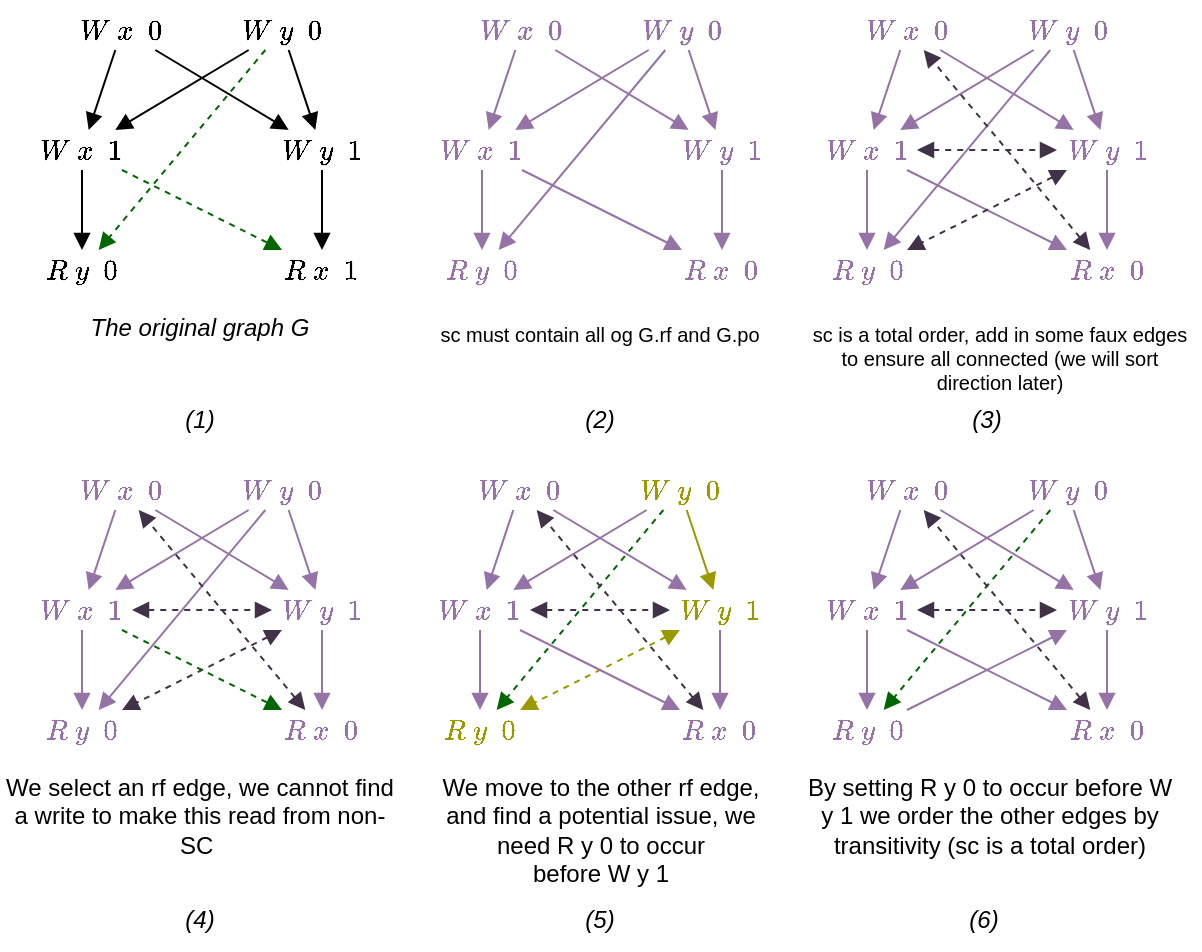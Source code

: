 <mxfile version="20.3.0" type="device"><diagram id="wdNFA4ffitiPlV8J-DVR" name="Page-1"><mxGraphModel dx="1296" dy="1219" grid="1" gridSize="10" guides="1" tooltips="1" connect="1" arrows="1" fold="1" page="1" pageScale="1" pageWidth="827" pageHeight="1169" math="1" shadow="0"><root><mxCell id="0"/><mxCell id="1" parent="0"/><mxCell id="_H23SA7SqU_7izwhEr6j-1" style="rounded=0;orthogonalLoop=1;jettySize=auto;html=1;endArrow=block;endFill=1;" edge="1" parent="1" source="_H23SA7SqU_7izwhEr6j-3" target="_H23SA7SqU_7izwhEr6j-10"><mxGeometry relative="1" as="geometry"/></mxCell><mxCell id="_H23SA7SqU_7izwhEr6j-2" style="edgeStyle=none;rounded=0;orthogonalLoop=1;jettySize=auto;html=1;endArrow=block;endFill=1;" edge="1" parent="1" source="_H23SA7SqU_7izwhEr6j-3" target="_H23SA7SqU_7izwhEr6j-12"><mxGeometry relative="1" as="geometry"/></mxCell><mxCell id="_H23SA7SqU_7izwhEr6j-3" value="$$W \ x \ \ 0$$" style="text;html=1;strokeColor=none;fillColor=none;align=center;verticalAlign=middle;whiteSpace=wrap;rounded=0;" vertex="1" parent="1"><mxGeometry x="276" y="180" width="50" height="20" as="geometry"/></mxCell><mxCell id="_H23SA7SqU_7izwhEr6j-4" style="edgeStyle=none;rounded=0;orthogonalLoop=1;jettySize=auto;html=1;endArrow=block;endFill=1;" edge="1" parent="1" source="_H23SA7SqU_7izwhEr6j-7" target="_H23SA7SqU_7izwhEr6j-12"><mxGeometry relative="1" as="geometry"/></mxCell><mxCell id="_H23SA7SqU_7izwhEr6j-5" style="edgeStyle=none;rounded=0;orthogonalLoop=1;jettySize=auto;html=1;endArrow=block;endFill=1;" edge="1" parent="1" source="_H23SA7SqU_7izwhEr6j-7" target="_H23SA7SqU_7izwhEr6j-10"><mxGeometry relative="1" as="geometry"/></mxCell><mxCell id="_H23SA7SqU_7izwhEr6j-6" style="edgeStyle=none;rounded=0;orthogonalLoop=1;jettySize=auto;html=1;strokeColor=#006600;strokeWidth=1;endArrow=block;endFill=1;endSize=6;dashed=1;" edge="1" parent="1" source="_H23SA7SqU_7izwhEr6j-7" target="_H23SA7SqU_7izwhEr6j-13"><mxGeometry relative="1" as="geometry"/></mxCell><mxCell id="_H23SA7SqU_7izwhEr6j-7" value="$$W \ y \ \ 0$$" style="text;html=1;strokeColor=none;fillColor=none;align=center;verticalAlign=middle;whiteSpace=wrap;rounded=0;" vertex="1" parent="1"><mxGeometry x="356" y="180" width="50" height="20" as="geometry"/></mxCell><mxCell id="_H23SA7SqU_7izwhEr6j-8" style="edgeStyle=none;rounded=0;orthogonalLoop=1;jettySize=auto;html=1;exitX=0.5;exitY=1;exitDx=0;exitDy=0;endArrow=block;endFill=1;" edge="1" parent="1" source="_H23SA7SqU_7izwhEr6j-10" target="_H23SA7SqU_7izwhEr6j-13"><mxGeometry relative="1" as="geometry"/></mxCell><mxCell id="_H23SA7SqU_7izwhEr6j-9" style="edgeStyle=none;rounded=0;orthogonalLoop=1;jettySize=auto;html=1;strokeColor=#006600;strokeWidth=1;endArrow=block;endFill=1;endSize=6;dashed=1;" edge="1" parent="1" source="_H23SA7SqU_7izwhEr6j-10" target="_H23SA7SqU_7izwhEr6j-14"><mxGeometry relative="1" as="geometry"/></mxCell><mxCell id="_H23SA7SqU_7izwhEr6j-10" value="$$W \ x \ \ 1$$" style="text;html=1;strokeColor=none;fillColor=none;align=center;verticalAlign=middle;whiteSpace=wrap;rounded=0;" vertex="1" parent="1"><mxGeometry x="256" y="240" width="50" height="20" as="geometry"/></mxCell><mxCell id="_H23SA7SqU_7izwhEr6j-11" style="edgeStyle=none;rounded=0;orthogonalLoop=1;jettySize=auto;html=1;exitX=0.5;exitY=1;exitDx=0;exitDy=0;endArrow=block;endFill=1;" edge="1" parent="1" source="_H23SA7SqU_7izwhEr6j-12" target="_H23SA7SqU_7izwhEr6j-14"><mxGeometry relative="1" as="geometry"/></mxCell><mxCell id="_H23SA7SqU_7izwhEr6j-12" value="$$W \ y \ \ 1$$" style="text;html=1;strokeColor=none;fillColor=none;align=center;verticalAlign=middle;whiteSpace=wrap;rounded=0;" vertex="1" parent="1"><mxGeometry x="376" y="240" width="50" height="20" as="geometry"/></mxCell><mxCell id="_H23SA7SqU_7izwhEr6j-13" value="$$R \ y \ \ 0$$" style="text;html=1;strokeColor=none;fillColor=none;align=center;verticalAlign=middle;whiteSpace=wrap;rounded=0;" vertex="1" parent="1"><mxGeometry x="256" y="300" width="50" height="20" as="geometry"/></mxCell><mxCell id="_H23SA7SqU_7izwhEr6j-14" value="$$R \ x \ \ 1$$" style="text;html=1;strokeColor=none;fillColor=none;align=center;verticalAlign=middle;whiteSpace=wrap;rounded=0;" vertex="1" parent="1"><mxGeometry x="376" y="300" width="50" height="20" as="geometry"/></mxCell><mxCell id="_H23SA7SqU_7izwhEr6j-15" style="rounded=0;orthogonalLoop=1;jettySize=auto;html=1;endArrow=block;endFill=1;fillColor=#e1d5e7;strokeColor=#9673a6;" edge="1" parent="1" source="_H23SA7SqU_7izwhEr6j-17" target="_H23SA7SqU_7izwhEr6j-22"><mxGeometry relative="1" as="geometry"/></mxCell><mxCell id="_H23SA7SqU_7izwhEr6j-16" style="edgeStyle=none;rounded=0;orthogonalLoop=1;jettySize=auto;html=1;endArrow=block;endFill=1;fillColor=#e1d5e7;strokeColor=#9673a6;" edge="1" parent="1" source="_H23SA7SqU_7izwhEr6j-17" target="_H23SA7SqU_7izwhEr6j-24"><mxGeometry relative="1" as="geometry"/></mxCell><mxCell id="_H23SA7SqU_7izwhEr6j-17" value="$$W \ x \ \ 0$$" style="text;html=1;strokeColor=none;fillColor=none;align=center;verticalAlign=middle;whiteSpace=wrap;rounded=0;" vertex="1" parent="1"><mxGeometry x="476" y="180" width="50" height="20" as="geometry"/></mxCell><mxCell id="_H23SA7SqU_7izwhEr6j-18" style="edgeStyle=none;rounded=0;orthogonalLoop=1;jettySize=auto;html=1;endArrow=block;endFill=1;fillColor=#e1d5e7;strokeColor=#9673a6;" edge="1" parent="1" source="_H23SA7SqU_7izwhEr6j-20" target="_H23SA7SqU_7izwhEr6j-24"><mxGeometry relative="1" as="geometry"/></mxCell><mxCell id="_H23SA7SqU_7izwhEr6j-19" style="edgeStyle=none;rounded=0;orthogonalLoop=1;jettySize=auto;html=1;endArrow=block;endFill=1;fillColor=#e1d5e7;strokeColor=#9673a6;" edge="1" parent="1" source="_H23SA7SqU_7izwhEr6j-20" target="_H23SA7SqU_7izwhEr6j-22"><mxGeometry relative="1" as="geometry"/></mxCell><mxCell id="_H23SA7SqU_7izwhEr6j-20" value="$$W \ y \ \ 0$$" style="text;html=1;strokeColor=none;fillColor=none;align=center;verticalAlign=middle;whiteSpace=wrap;rounded=0;" vertex="1" parent="1"><mxGeometry x="556" y="180" width="50" height="20" as="geometry"/></mxCell><mxCell id="_H23SA7SqU_7izwhEr6j-21" style="edgeStyle=none;rounded=0;orthogonalLoop=1;jettySize=auto;html=1;exitX=0.5;exitY=1;exitDx=0;exitDy=0;endArrow=block;endFill=1;fillColor=#e1d5e7;strokeColor=#9673a6;" edge="1" parent="1" source="_H23SA7SqU_7izwhEr6j-22" target="_H23SA7SqU_7izwhEr6j-25"><mxGeometry relative="1" as="geometry"/></mxCell><mxCell id="_H23SA7SqU_7izwhEr6j-22" value="$$W \ x \ \ 1$$" style="text;html=1;strokeColor=none;fillColor=none;align=center;verticalAlign=middle;whiteSpace=wrap;rounded=0;fontColor=#9673A6;" vertex="1" parent="1"><mxGeometry x="456" y="240" width="50" height="20" as="geometry"/></mxCell><mxCell id="_H23SA7SqU_7izwhEr6j-23" style="edgeStyle=none;rounded=0;orthogonalLoop=1;jettySize=auto;html=1;exitX=0.5;exitY=1;exitDx=0;exitDy=0;endArrow=block;endFill=1;fillColor=#e1d5e7;strokeColor=#9673a6;" edge="1" parent="1" source="_H23SA7SqU_7izwhEr6j-24" target="_H23SA7SqU_7izwhEr6j-26"><mxGeometry relative="1" as="geometry"/></mxCell><mxCell id="_H23SA7SqU_7izwhEr6j-24" value="$$W \ y \ \ 1$$" style="text;html=1;strokeColor=none;fillColor=none;align=center;verticalAlign=middle;whiteSpace=wrap;rounded=0;fontColor=#9673A6;" vertex="1" parent="1"><mxGeometry x="576" y="240" width="50" height="20" as="geometry"/></mxCell><mxCell id="_H23SA7SqU_7izwhEr6j-25" value="$$R \ y \ \ 0$$" style="text;html=1;strokeColor=none;fillColor=none;align=center;verticalAlign=middle;whiteSpace=wrap;rounded=0;fontColor=#9673A6;" vertex="1" parent="1"><mxGeometry x="456" y="300" width="50" height="20" as="geometry"/></mxCell><mxCell id="_H23SA7SqU_7izwhEr6j-26" value="$$R \ x \ \ 0$$" style="text;html=1;strokeColor=none;fillColor=none;align=center;verticalAlign=middle;whiteSpace=wrap;rounded=0;fontColor=#9673A6;" vertex="1" parent="1"><mxGeometry x="576" y="300" width="50" height="20" as="geometry"/></mxCell><mxCell id="_H23SA7SqU_7izwhEr6j-27" style="edgeStyle=none;rounded=0;orthogonalLoop=1;jettySize=auto;html=1;endArrow=block;endFill=1;fillColor=#e1d5e7;strokeColor=#9673a6;" edge="1" parent="1" source="_H23SA7SqU_7izwhEr6j-20" target="_H23SA7SqU_7izwhEr6j-25"><mxGeometry relative="1" as="geometry"><mxPoint x="411" y="270" as="sourcePoint"/><mxPoint x="411" y="310" as="targetPoint"/></mxGeometry></mxCell><mxCell id="_H23SA7SqU_7izwhEr6j-28" style="edgeStyle=none;rounded=0;orthogonalLoop=1;jettySize=auto;html=1;endArrow=block;endFill=1;fillColor=#e1d5e7;strokeColor=#9673a6;" edge="1" parent="1" source="_H23SA7SqU_7izwhEr6j-22" target="_H23SA7SqU_7izwhEr6j-26"><mxGeometry relative="1" as="geometry"><mxPoint x="582.667" y="210" as="sourcePoint"/><mxPoint x="499.333" y="310" as="targetPoint"/></mxGeometry></mxCell><mxCell id="_H23SA7SqU_7izwhEr6j-29" style="rounded=0;orthogonalLoop=1;jettySize=auto;html=1;endArrow=block;endFill=1;fillColor=#e1d5e7;strokeColor=#9673a6;" edge="1" parent="1" source="_H23SA7SqU_7izwhEr6j-31" target="_H23SA7SqU_7izwhEr6j-36"><mxGeometry relative="1" as="geometry"/></mxCell><mxCell id="_H23SA7SqU_7izwhEr6j-30" style="edgeStyle=none;rounded=0;orthogonalLoop=1;jettySize=auto;html=1;endArrow=block;endFill=1;fillColor=#e1d5e7;strokeColor=#9673a6;" edge="1" parent="1" source="_H23SA7SqU_7izwhEr6j-31" target="_H23SA7SqU_7izwhEr6j-38"><mxGeometry relative="1" as="geometry"/></mxCell><mxCell id="_H23SA7SqU_7izwhEr6j-31" value="$$W \ x \ \ 0$$" style="text;html=1;strokeColor=none;fillColor=none;align=center;verticalAlign=middle;whiteSpace=wrap;rounded=0;fontColor=#9673A6;" vertex="1" parent="1"><mxGeometry x="668.5" y="180" width="50" height="20" as="geometry"/></mxCell><mxCell id="_H23SA7SqU_7izwhEr6j-32" style="edgeStyle=none;rounded=0;orthogonalLoop=1;jettySize=auto;html=1;endArrow=block;endFill=1;fillColor=#e1d5e7;strokeColor=#9673a6;" edge="1" parent="1" source="_H23SA7SqU_7izwhEr6j-34" target="_H23SA7SqU_7izwhEr6j-38"><mxGeometry relative="1" as="geometry"/></mxCell><mxCell id="_H23SA7SqU_7izwhEr6j-33" style="edgeStyle=none;rounded=0;orthogonalLoop=1;jettySize=auto;html=1;endArrow=block;endFill=1;fillColor=#e1d5e7;strokeColor=#9673a6;" edge="1" parent="1" source="_H23SA7SqU_7izwhEr6j-34" target="_H23SA7SqU_7izwhEr6j-36"><mxGeometry relative="1" as="geometry"/></mxCell><mxCell id="_H23SA7SqU_7izwhEr6j-34" value="$$W \ y \ \ 0$$" style="text;html=1;strokeColor=none;fillColor=none;align=center;verticalAlign=middle;whiteSpace=wrap;rounded=0;fontColor=#9673A6;" vertex="1" parent="1"><mxGeometry x="748.5" y="180" width="50" height="20" as="geometry"/></mxCell><mxCell id="_H23SA7SqU_7izwhEr6j-35" style="edgeStyle=none;rounded=0;orthogonalLoop=1;jettySize=auto;html=1;exitX=0.5;exitY=1;exitDx=0;exitDy=0;endArrow=block;endFill=1;fillColor=#e1d5e7;strokeColor=#9673a6;" edge="1" parent="1" source="_H23SA7SqU_7izwhEr6j-36" target="_H23SA7SqU_7izwhEr6j-39"><mxGeometry relative="1" as="geometry"/></mxCell><mxCell id="_H23SA7SqU_7izwhEr6j-36" value="$$W \ x \ \ 1$$" style="text;html=1;strokeColor=none;fillColor=none;align=center;verticalAlign=middle;whiteSpace=wrap;rounded=0;fontColor=#9673A6;" vertex="1" parent="1"><mxGeometry x="648.5" y="240" width="50" height="20" as="geometry"/></mxCell><mxCell id="_H23SA7SqU_7izwhEr6j-37" style="edgeStyle=none;rounded=0;orthogonalLoop=1;jettySize=auto;html=1;exitX=0.5;exitY=1;exitDx=0;exitDy=0;endArrow=block;endFill=1;fillColor=#e1d5e7;strokeColor=#9673a6;" edge="1" parent="1" source="_H23SA7SqU_7izwhEr6j-38" target="_H23SA7SqU_7izwhEr6j-40"><mxGeometry relative="1" as="geometry"/></mxCell><mxCell id="_H23SA7SqU_7izwhEr6j-38" value="$$W \ y \ \ 1$$" style="text;html=1;strokeColor=none;fillColor=none;align=center;verticalAlign=middle;whiteSpace=wrap;rounded=0;fontColor=#9673A6;" vertex="1" parent="1"><mxGeometry x="768.5" y="240" width="50" height="20" as="geometry"/></mxCell><mxCell id="_H23SA7SqU_7izwhEr6j-39" value="$$R \ y \ \ 0$$" style="text;html=1;strokeColor=none;fillColor=none;align=center;verticalAlign=middle;whiteSpace=wrap;rounded=0;fontColor=#9673A6;" vertex="1" parent="1"><mxGeometry x="648.5" y="300" width="50" height="20" as="geometry"/></mxCell><mxCell id="_H23SA7SqU_7izwhEr6j-40" value="$$R \ x \ \ 0$$" style="text;html=1;strokeColor=none;fillColor=none;align=center;verticalAlign=middle;whiteSpace=wrap;rounded=0;fontColor=#9673A6;" vertex="1" parent="1"><mxGeometry x="768.5" y="300" width="50" height="20" as="geometry"/></mxCell><mxCell id="_H23SA7SqU_7izwhEr6j-41" style="edgeStyle=none;rounded=0;orthogonalLoop=1;jettySize=auto;html=1;endArrow=block;endFill=1;fillColor=#e1d5e7;strokeColor=#9673a6;" edge="1" parent="1" source="_H23SA7SqU_7izwhEr6j-34" target="_H23SA7SqU_7izwhEr6j-39"><mxGeometry relative="1" as="geometry"><mxPoint x="603.5" y="270" as="sourcePoint"/><mxPoint x="603.5" y="310" as="targetPoint"/></mxGeometry></mxCell><mxCell id="_H23SA7SqU_7izwhEr6j-42" style="edgeStyle=none;rounded=0;orthogonalLoop=1;jettySize=auto;html=1;endArrow=block;endFill=1;fillColor=#e1d5e7;strokeColor=#9673a6;" edge="1" parent="1" source="_H23SA7SqU_7izwhEr6j-36" target="_H23SA7SqU_7izwhEr6j-40"><mxGeometry relative="1" as="geometry"><mxPoint x="775.167" y="210" as="sourcePoint"/><mxPoint x="691.833" y="310" as="targetPoint"/></mxGeometry></mxCell><mxCell id="_H23SA7SqU_7izwhEr6j-43" style="edgeStyle=none;rounded=0;orthogonalLoop=1;jettySize=auto;html=1;endArrow=block;endFill=1;fillColor=#e1d5e7;strokeColor=#413247;exitX=1;exitY=0.5;exitDx=0;exitDy=0;entryX=0;entryY=0.5;entryDx=0;entryDy=0;startArrow=block;startFill=1;dashed=1;" edge="1" parent="1" source="_H23SA7SqU_7izwhEr6j-36" target="_H23SA7SqU_7izwhEr6j-38"><mxGeometry relative="1" as="geometry"><mxPoint x="775.167" y="210" as="sourcePoint"/><mxPoint x="691.833" y="310" as="targetPoint"/></mxGeometry></mxCell><mxCell id="_H23SA7SqU_7izwhEr6j-45" style="edgeStyle=none;rounded=0;orthogonalLoop=1;jettySize=auto;html=1;endArrow=block;endFill=1;fillColor=#e1d5e7;strokeColor=#413247;startArrow=block;startFill=1;dashed=1;" edge="1" parent="1" source="_H23SA7SqU_7izwhEr6j-38" target="_H23SA7SqU_7izwhEr6j-39"><mxGeometry relative="1" as="geometry"><mxPoint x="703.5" y="270" as="sourcePoint"/><mxPoint x="738.5" y="340" as="targetPoint"/></mxGeometry></mxCell><mxCell id="_H23SA7SqU_7izwhEr6j-47" style="edgeStyle=none;rounded=0;orthogonalLoop=1;jettySize=auto;html=1;endArrow=block;endFill=1;fillColor=#e1d5e7;strokeColor=#413247;startArrow=block;startFill=1;dashed=1;" edge="1" parent="1" source="_H23SA7SqU_7izwhEr6j-40" target="_H23SA7SqU_7izwhEr6j-31"><mxGeometry relative="1" as="geometry"><mxPoint x="783.5" y="270" as="sourcePoint"/><mxPoint x="703.5" y="310" as="targetPoint"/></mxGeometry></mxCell><mxCell id="_H23SA7SqU_7izwhEr6j-48" style="rounded=0;orthogonalLoop=1;jettySize=auto;html=1;endArrow=block;endFill=1;fillColor=#e1d5e7;strokeColor=#9673a6;" edge="1" parent="1" source="_H23SA7SqU_7izwhEr6j-50" target="_H23SA7SqU_7izwhEr6j-55"><mxGeometry relative="1" as="geometry"/></mxCell><mxCell id="_H23SA7SqU_7izwhEr6j-49" style="edgeStyle=none;rounded=0;orthogonalLoop=1;jettySize=auto;html=1;endArrow=block;endFill=1;fillColor=#e1d5e7;strokeColor=#9673a6;" edge="1" parent="1" source="_H23SA7SqU_7izwhEr6j-50" target="_H23SA7SqU_7izwhEr6j-57"><mxGeometry relative="1" as="geometry"/></mxCell><mxCell id="_H23SA7SqU_7izwhEr6j-50" value="$$W \ x \ \ 0$$" style="text;html=1;strokeColor=none;fillColor=none;align=center;verticalAlign=middle;whiteSpace=wrap;rounded=0;fontColor=#9673A6;" vertex="1" parent="1"><mxGeometry x="276" y="410" width="50" height="20" as="geometry"/></mxCell><mxCell id="_H23SA7SqU_7izwhEr6j-51" style="edgeStyle=none;rounded=0;orthogonalLoop=1;jettySize=auto;html=1;endArrow=block;endFill=1;fillColor=#e1d5e7;strokeColor=#9673a6;" edge="1" parent="1" source="_H23SA7SqU_7izwhEr6j-53" target="_H23SA7SqU_7izwhEr6j-57"><mxGeometry relative="1" as="geometry"/></mxCell><mxCell id="_H23SA7SqU_7izwhEr6j-52" style="edgeStyle=none;rounded=0;orthogonalLoop=1;jettySize=auto;html=1;endArrow=block;endFill=1;fillColor=#e1d5e7;strokeColor=#9673a6;" edge="1" parent="1" source="_H23SA7SqU_7izwhEr6j-53" target="_H23SA7SqU_7izwhEr6j-55"><mxGeometry relative="1" as="geometry"/></mxCell><mxCell id="_H23SA7SqU_7izwhEr6j-53" value="$$W \ y \ \ 0$$" style="text;html=1;strokeColor=none;fillColor=none;align=center;verticalAlign=middle;whiteSpace=wrap;rounded=0;fontColor=#9673A6;" vertex="1" parent="1"><mxGeometry x="356" y="410" width="50" height="20" as="geometry"/></mxCell><mxCell id="_H23SA7SqU_7izwhEr6j-54" style="edgeStyle=none;rounded=0;orthogonalLoop=1;jettySize=auto;html=1;exitX=0.5;exitY=1;exitDx=0;exitDy=0;endArrow=block;endFill=1;fillColor=#e1d5e7;strokeColor=#9673a6;" edge="1" parent="1" source="_H23SA7SqU_7izwhEr6j-55" target="_H23SA7SqU_7izwhEr6j-58"><mxGeometry relative="1" as="geometry"/></mxCell><mxCell id="_H23SA7SqU_7izwhEr6j-55" value="$$W \ x \ \ 1$$" style="text;html=1;strokeColor=none;fillColor=none;align=center;verticalAlign=middle;whiteSpace=wrap;rounded=0;fontColor=#9673A6;" vertex="1" parent="1"><mxGeometry x="256" y="470" width="50" height="20" as="geometry"/></mxCell><mxCell id="_H23SA7SqU_7izwhEr6j-56" style="edgeStyle=none;rounded=0;orthogonalLoop=1;jettySize=auto;html=1;exitX=0.5;exitY=1;exitDx=0;exitDy=0;endArrow=block;endFill=1;fillColor=#e1d5e7;strokeColor=#9673a6;" edge="1" parent="1" source="_H23SA7SqU_7izwhEr6j-57" target="_H23SA7SqU_7izwhEr6j-59"><mxGeometry relative="1" as="geometry"/></mxCell><mxCell id="_H23SA7SqU_7izwhEr6j-57" value="$$W \ y \ \ 1$$" style="text;html=1;strokeColor=none;fillColor=none;align=center;verticalAlign=middle;whiteSpace=wrap;rounded=0;fontColor=#9673A6;" vertex="1" parent="1"><mxGeometry x="376" y="470" width="50" height="20" as="geometry"/></mxCell><mxCell id="_H23SA7SqU_7izwhEr6j-58" value="$$R \ y \ \ 0$$" style="text;html=1;strokeColor=none;fillColor=none;align=center;verticalAlign=middle;whiteSpace=wrap;rounded=0;fontColor=#9673A6;" vertex="1" parent="1"><mxGeometry x="256" y="530" width="50" height="20" as="geometry"/></mxCell><mxCell id="_H23SA7SqU_7izwhEr6j-59" value="$$R \ x \ \ 0$$" style="text;html=1;strokeColor=none;fillColor=none;align=center;verticalAlign=middle;whiteSpace=wrap;rounded=0;fontColor=#9673A6;" vertex="1" parent="1"><mxGeometry x="376" y="530" width="50" height="20" as="geometry"/></mxCell><mxCell id="_H23SA7SqU_7izwhEr6j-60" style="edgeStyle=none;rounded=0;orthogonalLoop=1;jettySize=auto;html=1;endArrow=block;endFill=1;fillColor=#e1d5e7;strokeColor=#9673a6;" edge="1" parent="1" source="_H23SA7SqU_7izwhEr6j-53" target="_H23SA7SqU_7izwhEr6j-58"><mxGeometry relative="1" as="geometry"><mxPoint x="211" y="500" as="sourcePoint"/><mxPoint x="211" y="540" as="targetPoint"/></mxGeometry></mxCell><mxCell id="_H23SA7SqU_7izwhEr6j-62" style="edgeStyle=none;rounded=0;orthogonalLoop=1;jettySize=auto;html=1;endArrow=block;endFill=1;fillColor=#e1d5e7;strokeColor=#413247;exitX=1;exitY=0.5;exitDx=0;exitDy=0;entryX=0;entryY=0.5;entryDx=0;entryDy=0;startArrow=block;startFill=1;dashed=1;" edge="1" parent="1" source="_H23SA7SqU_7izwhEr6j-55" target="_H23SA7SqU_7izwhEr6j-57"><mxGeometry relative="1" as="geometry"><mxPoint x="382.667" y="440" as="sourcePoint"/><mxPoint x="299.333" y="540" as="targetPoint"/></mxGeometry></mxCell><mxCell id="_H23SA7SqU_7izwhEr6j-63" style="edgeStyle=none;rounded=0;orthogonalLoop=1;jettySize=auto;html=1;endArrow=block;endFill=1;fillColor=#e1d5e7;strokeColor=#413247;startArrow=block;startFill=1;dashed=1;" edge="1" parent="1" source="_H23SA7SqU_7izwhEr6j-57" target="_H23SA7SqU_7izwhEr6j-58"><mxGeometry relative="1" as="geometry"><mxPoint x="311" y="500" as="sourcePoint"/><mxPoint x="346" y="570" as="targetPoint"/></mxGeometry></mxCell><mxCell id="_H23SA7SqU_7izwhEr6j-65" style="edgeStyle=none;rounded=0;orthogonalLoop=1;jettySize=auto;html=1;endArrow=block;endFill=1;fillColor=#e1d5e7;strokeColor=#413247;startArrow=block;startFill=1;dashed=1;" edge="1" parent="1" source="_H23SA7SqU_7izwhEr6j-59" target="_H23SA7SqU_7izwhEr6j-50"><mxGeometry relative="1" as="geometry"><mxPoint x="391" y="500" as="sourcePoint"/><mxPoint x="311" y="540" as="targetPoint"/></mxGeometry></mxCell><mxCell id="_H23SA7SqU_7izwhEr6j-66" value="(1)" style="text;html=1;strokeColor=none;fillColor=none;align=center;verticalAlign=middle;whiteSpace=wrap;rounded=0;fontStyle=2" vertex="1" parent="1"><mxGeometry x="240" y="370" width="200" height="30" as="geometry"/></mxCell><mxCell id="_H23SA7SqU_7izwhEr6j-67" value="(2)" style="text;html=1;strokeColor=none;fillColor=none;align=center;verticalAlign=middle;whiteSpace=wrap;rounded=0;fontStyle=2" vertex="1" parent="1"><mxGeometry x="440" y="370" width="200" height="30" as="geometry"/></mxCell><mxCell id="_H23SA7SqU_7izwhEr6j-68" value="(3)" style="text;html=1;strokeColor=none;fillColor=none;align=center;verticalAlign=middle;whiteSpace=wrap;rounded=0;fontStyle=2" vertex="1" parent="1"><mxGeometry x="640" y="370" width="187" height="30" as="geometry"/></mxCell><mxCell id="_H23SA7SqU_7izwhEr6j-70" value="(4)" style="text;html=1;strokeColor=none;fillColor=none;align=center;verticalAlign=middle;whiteSpace=wrap;rounded=0;fontStyle=2" vertex="1" parent="1"><mxGeometry x="240" y="620" width="200" height="30" as="geometry"/></mxCell><mxCell id="_H23SA7SqU_7izwhEr6j-71" value="(5)" style="text;html=1;strokeColor=none;fillColor=none;align=center;verticalAlign=middle;whiteSpace=wrap;rounded=0;fontStyle=2" vertex="1" parent="1"><mxGeometry x="440" y="620" width="200" height="30" as="geometry"/></mxCell><mxCell id="_H23SA7SqU_7izwhEr6j-72" value="(6)" style="text;html=1;strokeColor=none;fillColor=none;align=center;verticalAlign=middle;whiteSpace=wrap;rounded=0;fontStyle=2" vertex="1" parent="1"><mxGeometry x="637" y="620" width="190" height="30" as="geometry"/></mxCell><mxCell id="_H23SA7SqU_7izwhEr6j-73" style="edgeStyle=none;rounded=0;orthogonalLoop=1;jettySize=auto;html=1;strokeColor=#006600;strokeWidth=1;endArrow=block;endFill=1;endSize=6;dashed=1;" edge="1" parent="1" source="_H23SA7SqU_7izwhEr6j-55" target="_H23SA7SqU_7izwhEr6j-59"><mxGeometry relative="1" as="geometry"><mxPoint x="301" y="295" as="sourcePoint"/><mxPoint x="381" y="335" as="targetPoint"/></mxGeometry></mxCell><mxCell id="_H23SA7SqU_7izwhEr6j-74" style="rounded=0;orthogonalLoop=1;jettySize=auto;html=1;endArrow=block;endFill=1;fillColor=#e1d5e7;strokeColor=#9673a6;" edge="1" parent="1" source="_H23SA7SqU_7izwhEr6j-76" target="_H23SA7SqU_7izwhEr6j-81"><mxGeometry relative="1" as="geometry"/></mxCell><mxCell id="_H23SA7SqU_7izwhEr6j-75" style="edgeStyle=none;rounded=0;orthogonalLoop=1;jettySize=auto;html=1;endArrow=block;endFill=1;fillColor=#e1d5e7;strokeColor=#9673a6;" edge="1" parent="1" source="_H23SA7SqU_7izwhEr6j-76" target="_H23SA7SqU_7izwhEr6j-83"><mxGeometry relative="1" as="geometry"/></mxCell><mxCell id="_H23SA7SqU_7izwhEr6j-76" value="$$W \ x \ \ 0$$" style="text;html=1;strokeColor=none;fillColor=none;align=center;verticalAlign=middle;whiteSpace=wrap;rounded=0;fontColor=#9673A6;" vertex="1" parent="1"><mxGeometry x="475" y="410" width="50" height="20" as="geometry"/></mxCell><mxCell id="_H23SA7SqU_7izwhEr6j-77" style="edgeStyle=none;rounded=0;orthogonalLoop=1;jettySize=auto;html=1;endArrow=block;endFill=1;fillColor=#e1d5e7;strokeColor=#999900;" edge="1" parent="1" source="_H23SA7SqU_7izwhEr6j-79" target="_H23SA7SqU_7izwhEr6j-83"><mxGeometry relative="1" as="geometry"/></mxCell><mxCell id="_H23SA7SqU_7izwhEr6j-78" style="edgeStyle=none;rounded=0;orthogonalLoop=1;jettySize=auto;html=1;endArrow=block;endFill=1;fillColor=#e1d5e7;strokeColor=#9673a6;" edge="1" parent="1" source="_H23SA7SqU_7izwhEr6j-79" target="_H23SA7SqU_7izwhEr6j-81"><mxGeometry relative="1" as="geometry"/></mxCell><mxCell id="_H23SA7SqU_7izwhEr6j-79" value="$$W \ y \ \ 0$$" style="text;html=1;strokeColor=none;fillColor=none;align=center;verticalAlign=middle;whiteSpace=wrap;rounded=0;fontColor=#999900;" vertex="1" parent="1"><mxGeometry x="555" y="410" width="50" height="20" as="geometry"/></mxCell><mxCell id="_H23SA7SqU_7izwhEr6j-80" style="edgeStyle=none;rounded=0;orthogonalLoop=1;jettySize=auto;html=1;exitX=0.5;exitY=1;exitDx=0;exitDy=0;endArrow=block;endFill=1;fillColor=#e1d5e7;strokeColor=#9673a6;" edge="1" parent="1" source="_H23SA7SqU_7izwhEr6j-81" target="_H23SA7SqU_7izwhEr6j-84"><mxGeometry relative="1" as="geometry"/></mxCell><mxCell id="_H23SA7SqU_7izwhEr6j-81" value="$$W \ x \ \ 1$$" style="text;html=1;strokeColor=none;fillColor=none;align=center;verticalAlign=middle;whiteSpace=wrap;rounded=0;fontColor=#9673A6;" vertex="1" parent="1"><mxGeometry x="455" y="470" width="50" height="20" as="geometry"/></mxCell><mxCell id="_H23SA7SqU_7izwhEr6j-82" style="edgeStyle=none;rounded=0;orthogonalLoop=1;jettySize=auto;html=1;exitX=0.5;exitY=1;exitDx=0;exitDy=0;endArrow=block;endFill=1;fillColor=#e1d5e7;strokeColor=#9673a6;" edge="1" parent="1" source="_H23SA7SqU_7izwhEr6j-83" target="_H23SA7SqU_7izwhEr6j-85"><mxGeometry relative="1" as="geometry"/></mxCell><mxCell id="_H23SA7SqU_7izwhEr6j-83" value="$$W \ y \ \ 1$$" style="text;html=1;strokeColor=none;fillColor=none;align=center;verticalAlign=middle;whiteSpace=wrap;rounded=0;fontColor=#999900;" vertex="1" parent="1"><mxGeometry x="575" y="470" width="50" height="20" as="geometry"/></mxCell><mxCell id="_H23SA7SqU_7izwhEr6j-84" value="$$R \ y \ \ 0$$" style="text;html=1;strokeColor=none;fillColor=none;align=center;verticalAlign=middle;whiteSpace=wrap;rounded=0;fontColor=#999900;" vertex="1" parent="1"><mxGeometry x="455" y="530" width="50" height="20" as="geometry"/></mxCell><mxCell id="_H23SA7SqU_7izwhEr6j-85" value="$$R \ x \ \ 0$$" style="text;html=1;strokeColor=none;fillColor=none;align=center;verticalAlign=middle;whiteSpace=wrap;rounded=0;fontColor=#9673A6;" vertex="1" parent="1"><mxGeometry x="575" y="530" width="50" height="20" as="geometry"/></mxCell><mxCell id="_H23SA7SqU_7izwhEr6j-86" style="edgeStyle=none;rounded=0;orthogonalLoop=1;jettySize=auto;html=1;endArrow=block;endFill=1;fillColor=#e1d5e7;strokeColor=#006600;dashed=1;" edge="1" parent="1" source="_H23SA7SqU_7izwhEr6j-79" target="_H23SA7SqU_7izwhEr6j-84"><mxGeometry relative="1" as="geometry"><mxPoint x="410" y="500" as="sourcePoint"/><mxPoint x="410" y="540" as="targetPoint"/></mxGeometry></mxCell><mxCell id="_H23SA7SqU_7izwhEr6j-87" style="edgeStyle=none;rounded=0;orthogonalLoop=1;jettySize=auto;html=1;endArrow=block;endFill=1;fillColor=#e1d5e7;strokeColor=#413247;exitX=1;exitY=0.5;exitDx=0;exitDy=0;entryX=0;entryY=0.5;entryDx=0;entryDy=0;startArrow=block;startFill=1;dashed=1;" edge="1" parent="1" source="_H23SA7SqU_7izwhEr6j-81" target="_H23SA7SqU_7izwhEr6j-83"><mxGeometry relative="1" as="geometry"><mxPoint x="581.667" y="440" as="sourcePoint"/><mxPoint x="498.333" y="540" as="targetPoint"/></mxGeometry></mxCell><mxCell id="_H23SA7SqU_7izwhEr6j-88" style="edgeStyle=none;rounded=0;orthogonalLoop=1;jettySize=auto;html=1;endArrow=block;endFill=1;fillColor=#e1d5e7;strokeColor=#999900;startArrow=block;startFill=1;dashed=1;" edge="1" parent="1" source="_H23SA7SqU_7izwhEr6j-83" target="_H23SA7SqU_7izwhEr6j-84"><mxGeometry relative="1" as="geometry"><mxPoint x="510" y="500" as="sourcePoint"/><mxPoint x="545" y="570" as="targetPoint"/></mxGeometry></mxCell><mxCell id="_H23SA7SqU_7izwhEr6j-89" style="edgeStyle=none;rounded=0;orthogonalLoop=1;jettySize=auto;html=1;endArrow=block;endFill=1;fillColor=#e1d5e7;strokeColor=#413247;startArrow=block;startFill=1;dashed=1;" edge="1" parent="1" source="_H23SA7SqU_7izwhEr6j-85" target="_H23SA7SqU_7izwhEr6j-76"><mxGeometry relative="1" as="geometry"><mxPoint x="590" y="500" as="sourcePoint"/><mxPoint x="510" y="540" as="targetPoint"/></mxGeometry></mxCell><mxCell id="_H23SA7SqU_7izwhEr6j-91" style="edgeStyle=none;rounded=0;orthogonalLoop=1;jettySize=auto;html=1;strokeColor=#9673A6;strokeWidth=1;endArrow=block;endFill=1;endSize=6;" edge="1" parent="1" source="_H23SA7SqU_7izwhEr6j-81" target="_H23SA7SqU_7izwhEr6j-85"><mxGeometry relative="1" as="geometry"><mxPoint x="500" y="295" as="sourcePoint"/><mxPoint x="580" y="335" as="targetPoint"/></mxGeometry></mxCell><mxCell id="_H23SA7SqU_7izwhEr6j-110" style="rounded=0;orthogonalLoop=1;jettySize=auto;html=1;endArrow=block;endFill=1;fillColor=#e1d5e7;strokeColor=#9673a6;" edge="1" parent="1" source="_H23SA7SqU_7izwhEr6j-112" target="_H23SA7SqU_7izwhEr6j-117"><mxGeometry relative="1" as="geometry"/></mxCell><mxCell id="_H23SA7SqU_7izwhEr6j-111" style="edgeStyle=none;rounded=0;orthogonalLoop=1;jettySize=auto;html=1;endArrow=block;endFill=1;fillColor=#e1d5e7;strokeColor=#9673a6;" edge="1" parent="1" source="_H23SA7SqU_7izwhEr6j-112" target="_H23SA7SqU_7izwhEr6j-119"><mxGeometry relative="1" as="geometry"/></mxCell><mxCell id="_H23SA7SqU_7izwhEr6j-112" value="$$W \ x \ \ 0$$" style="text;html=1;strokeColor=none;fillColor=none;align=center;verticalAlign=middle;whiteSpace=wrap;rounded=0;fontColor=#9673A6;" vertex="1" parent="1"><mxGeometry x="668.5" y="410" width="50" height="20" as="geometry"/></mxCell><mxCell id="_H23SA7SqU_7izwhEr6j-113" style="edgeStyle=none;rounded=0;orthogonalLoop=1;jettySize=auto;html=1;endArrow=block;endFill=1;fillColor=#e1d5e7;strokeColor=#9673A6;" edge="1" parent="1" source="_H23SA7SqU_7izwhEr6j-115" target="_H23SA7SqU_7izwhEr6j-119"><mxGeometry relative="1" as="geometry"/></mxCell><mxCell id="_H23SA7SqU_7izwhEr6j-114" style="edgeStyle=none;rounded=0;orthogonalLoop=1;jettySize=auto;html=1;endArrow=block;endFill=1;fillColor=#e1d5e7;strokeColor=#9673a6;" edge="1" parent="1" source="_H23SA7SqU_7izwhEr6j-115" target="_H23SA7SqU_7izwhEr6j-117"><mxGeometry relative="1" as="geometry"/></mxCell><mxCell id="_H23SA7SqU_7izwhEr6j-115" value="$$W \ y \ \ 0$$" style="text;html=1;strokeColor=none;fillColor=none;align=center;verticalAlign=middle;whiteSpace=wrap;rounded=0;fontColor=#9673A6;" vertex="1" parent="1"><mxGeometry x="748.5" y="410" width="50" height="20" as="geometry"/></mxCell><mxCell id="_H23SA7SqU_7izwhEr6j-116" style="edgeStyle=none;rounded=0;orthogonalLoop=1;jettySize=auto;html=1;exitX=0.5;exitY=1;exitDx=0;exitDy=0;endArrow=block;endFill=1;fillColor=#e1d5e7;strokeColor=#9673a6;" edge="1" parent="1" source="_H23SA7SqU_7izwhEr6j-117" target="_H23SA7SqU_7izwhEr6j-120"><mxGeometry relative="1" as="geometry"/></mxCell><mxCell id="_H23SA7SqU_7izwhEr6j-117" value="$$W \ x \ \ 1$$" style="text;html=1;strokeColor=none;fillColor=none;align=center;verticalAlign=middle;whiteSpace=wrap;rounded=0;fontColor=#9673A6;" vertex="1" parent="1"><mxGeometry x="648.5" y="470" width="50" height="20" as="geometry"/></mxCell><mxCell id="_H23SA7SqU_7izwhEr6j-118" style="edgeStyle=none;rounded=0;orthogonalLoop=1;jettySize=auto;html=1;exitX=0.5;exitY=1;exitDx=0;exitDy=0;endArrow=block;endFill=1;fillColor=#e1d5e7;strokeColor=#9673a6;" edge="1" parent="1" source="_H23SA7SqU_7izwhEr6j-119" target="_H23SA7SqU_7izwhEr6j-121"><mxGeometry relative="1" as="geometry"/></mxCell><mxCell id="_H23SA7SqU_7izwhEr6j-119" value="$$W \ y \ \ 1$$" style="text;html=1;strokeColor=none;fillColor=none;align=center;verticalAlign=middle;whiteSpace=wrap;rounded=0;fontColor=#9673A6;" vertex="1" parent="1"><mxGeometry x="768.5" y="470" width="50" height="20" as="geometry"/></mxCell><mxCell id="_H23SA7SqU_7izwhEr6j-120" value="$$R \ y \ \ 0$$" style="text;html=1;strokeColor=none;fillColor=none;align=center;verticalAlign=middle;whiteSpace=wrap;rounded=0;fontColor=#9673A6;" vertex="1" parent="1"><mxGeometry x="648.5" y="530" width="50" height="20" as="geometry"/></mxCell><mxCell id="_H23SA7SqU_7izwhEr6j-121" value="$$R \ x \ \ 0$$" style="text;html=1;strokeColor=none;fillColor=none;align=center;verticalAlign=middle;whiteSpace=wrap;rounded=0;fontColor=#9673A6;" vertex="1" parent="1"><mxGeometry x="768.5" y="530" width="50" height="20" as="geometry"/></mxCell><mxCell id="_H23SA7SqU_7izwhEr6j-122" style="edgeStyle=none;rounded=0;orthogonalLoop=1;jettySize=auto;html=1;endArrow=block;endFill=1;fillColor=#e1d5e7;strokeColor=#006600;dashed=1;" edge="1" parent="1" source="_H23SA7SqU_7izwhEr6j-115" target="_H23SA7SqU_7izwhEr6j-120"><mxGeometry relative="1" as="geometry"><mxPoint x="603.5" y="500" as="sourcePoint"/><mxPoint x="603.5" y="540" as="targetPoint"/></mxGeometry></mxCell><mxCell id="_H23SA7SqU_7izwhEr6j-123" style="edgeStyle=none;rounded=0;orthogonalLoop=1;jettySize=auto;html=1;endArrow=block;endFill=1;fillColor=#e1d5e7;strokeColor=#413247;exitX=1;exitY=0.5;exitDx=0;exitDy=0;entryX=0;entryY=0.5;entryDx=0;entryDy=0;startArrow=block;startFill=1;dashed=1;" edge="1" parent="1" source="_H23SA7SqU_7izwhEr6j-117" target="_H23SA7SqU_7izwhEr6j-119"><mxGeometry relative="1" as="geometry"><mxPoint x="775.167" y="440" as="sourcePoint"/><mxPoint x="691.833" y="540" as="targetPoint"/></mxGeometry></mxCell><mxCell id="_H23SA7SqU_7izwhEr6j-124" style="edgeStyle=none;rounded=0;orthogonalLoop=1;jettySize=auto;html=1;endArrow=none;endFill=0;fillColor=#e1d5e7;strokeColor=#9673A6;startArrow=block;startFill=1;" edge="1" parent="1" source="_H23SA7SqU_7izwhEr6j-119" target="_H23SA7SqU_7izwhEr6j-120"><mxGeometry relative="1" as="geometry"><mxPoint x="703.5" y="500" as="sourcePoint"/><mxPoint x="738.5" y="570" as="targetPoint"/></mxGeometry></mxCell><mxCell id="_H23SA7SqU_7izwhEr6j-125" style="edgeStyle=none;rounded=0;orthogonalLoop=1;jettySize=auto;html=1;endArrow=block;endFill=1;fillColor=#e1d5e7;strokeColor=#413247;startArrow=block;startFill=1;dashed=1;" edge="1" parent="1" source="_H23SA7SqU_7izwhEr6j-121" target="_H23SA7SqU_7izwhEr6j-112"><mxGeometry relative="1" as="geometry"><mxPoint x="783.5" y="500" as="sourcePoint"/><mxPoint x="703.5" y="540" as="targetPoint"/></mxGeometry></mxCell><mxCell id="_H23SA7SqU_7izwhEr6j-126" style="edgeStyle=none;rounded=0;orthogonalLoop=1;jettySize=auto;html=1;strokeColor=#9673A6;strokeWidth=1;endArrow=block;endFill=1;endSize=6;" edge="1" parent="1" source="_H23SA7SqU_7izwhEr6j-117" target="_H23SA7SqU_7izwhEr6j-121"><mxGeometry relative="1" as="geometry"><mxPoint x="693.5" y="295" as="sourcePoint"/><mxPoint x="773.5" y="335" as="targetPoint"/></mxGeometry></mxCell><mxCell id="_H23SA7SqU_7izwhEr6j-127" value="The original graph G" style="text;html=1;strokeColor=none;fillColor=none;align=center;verticalAlign=top;whiteSpace=wrap;rounded=0;fontStyle=2" vertex="1" parent="1"><mxGeometry x="240" y="325" width="200" height="30" as="geometry"/></mxCell><mxCell id="_H23SA7SqU_7izwhEr6j-128" value="sc must contain all og G.rf and G.po" style="text;html=1;strokeColor=none;fillColor=none;align=center;verticalAlign=top;whiteSpace=wrap;rounded=0;fontColor=#000000;fontSize=10;" vertex="1" parent="1"><mxGeometry x="440" y="330" width="200" height="30" as="geometry"/></mxCell><mxCell id="_H23SA7SqU_7izwhEr6j-130" value="sc is a total order, add in some faux edges to ensure all connected (we will sort direction later)" style="text;html=1;strokeColor=none;fillColor=none;align=center;verticalAlign=top;whiteSpace=wrap;rounded=0;fontColor=#000000;fontSize=10;" vertex="1" parent="1"><mxGeometry x="640" y="330" width="200" height="50" as="geometry"/></mxCell><mxCell id="_H23SA7SqU_7izwhEr6j-131" value="We select an rf edge, we cannot find a write to make this read from non-SC&amp;nbsp;" style="text;html=1;strokeColor=none;fillColor=none;align=center;verticalAlign=top;whiteSpace=wrap;rounded=0;fontStyle=0" vertex="1" parent="1"><mxGeometry x="240" y="555" width="200" height="30" as="geometry"/></mxCell><mxCell id="_H23SA7SqU_7izwhEr6j-132" value="$$W \ x \ \ 0$$" style="text;html=1;strokeColor=none;fillColor=none;align=center;verticalAlign=middle;whiteSpace=wrap;rounded=0;fontColor=#9673A6;" vertex="1" parent="1"><mxGeometry x="476" y="180" width="50" height="20" as="geometry"/></mxCell><mxCell id="_H23SA7SqU_7izwhEr6j-133" value="$$W \ y \ \ 0$$" style="text;html=1;strokeColor=none;fillColor=none;align=center;verticalAlign=middle;whiteSpace=wrap;rounded=0;fontColor=#9673A6;" vertex="1" parent="1"><mxGeometry x="556" y="180" width="50" height="20" as="geometry"/></mxCell><mxCell id="_H23SA7SqU_7izwhEr6j-135" value="We move to the other rf edge, and find a potential issue, we need R y 0 to occur &lt;br&gt;before W y 1" style="text;html=1;strokeColor=none;fillColor=none;align=center;verticalAlign=top;whiteSpace=wrap;rounded=0;fontStyle=0" vertex="1" parent="1"><mxGeometry x="452.5" y="555" width="175" height="55" as="geometry"/></mxCell><mxCell id="_H23SA7SqU_7izwhEr6j-136" value="By setting R y 0 to occur before W y 1 we order the other edges by transitivity (sc is a total order)" style="text;html=1;strokeColor=none;fillColor=none;align=center;verticalAlign=top;whiteSpace=wrap;rounded=0;fontStyle=0" vertex="1" parent="1"><mxGeometry x="640" y="555" width="190" height="55" as="geometry"/></mxCell></root></mxGraphModel></diagram></mxfile>